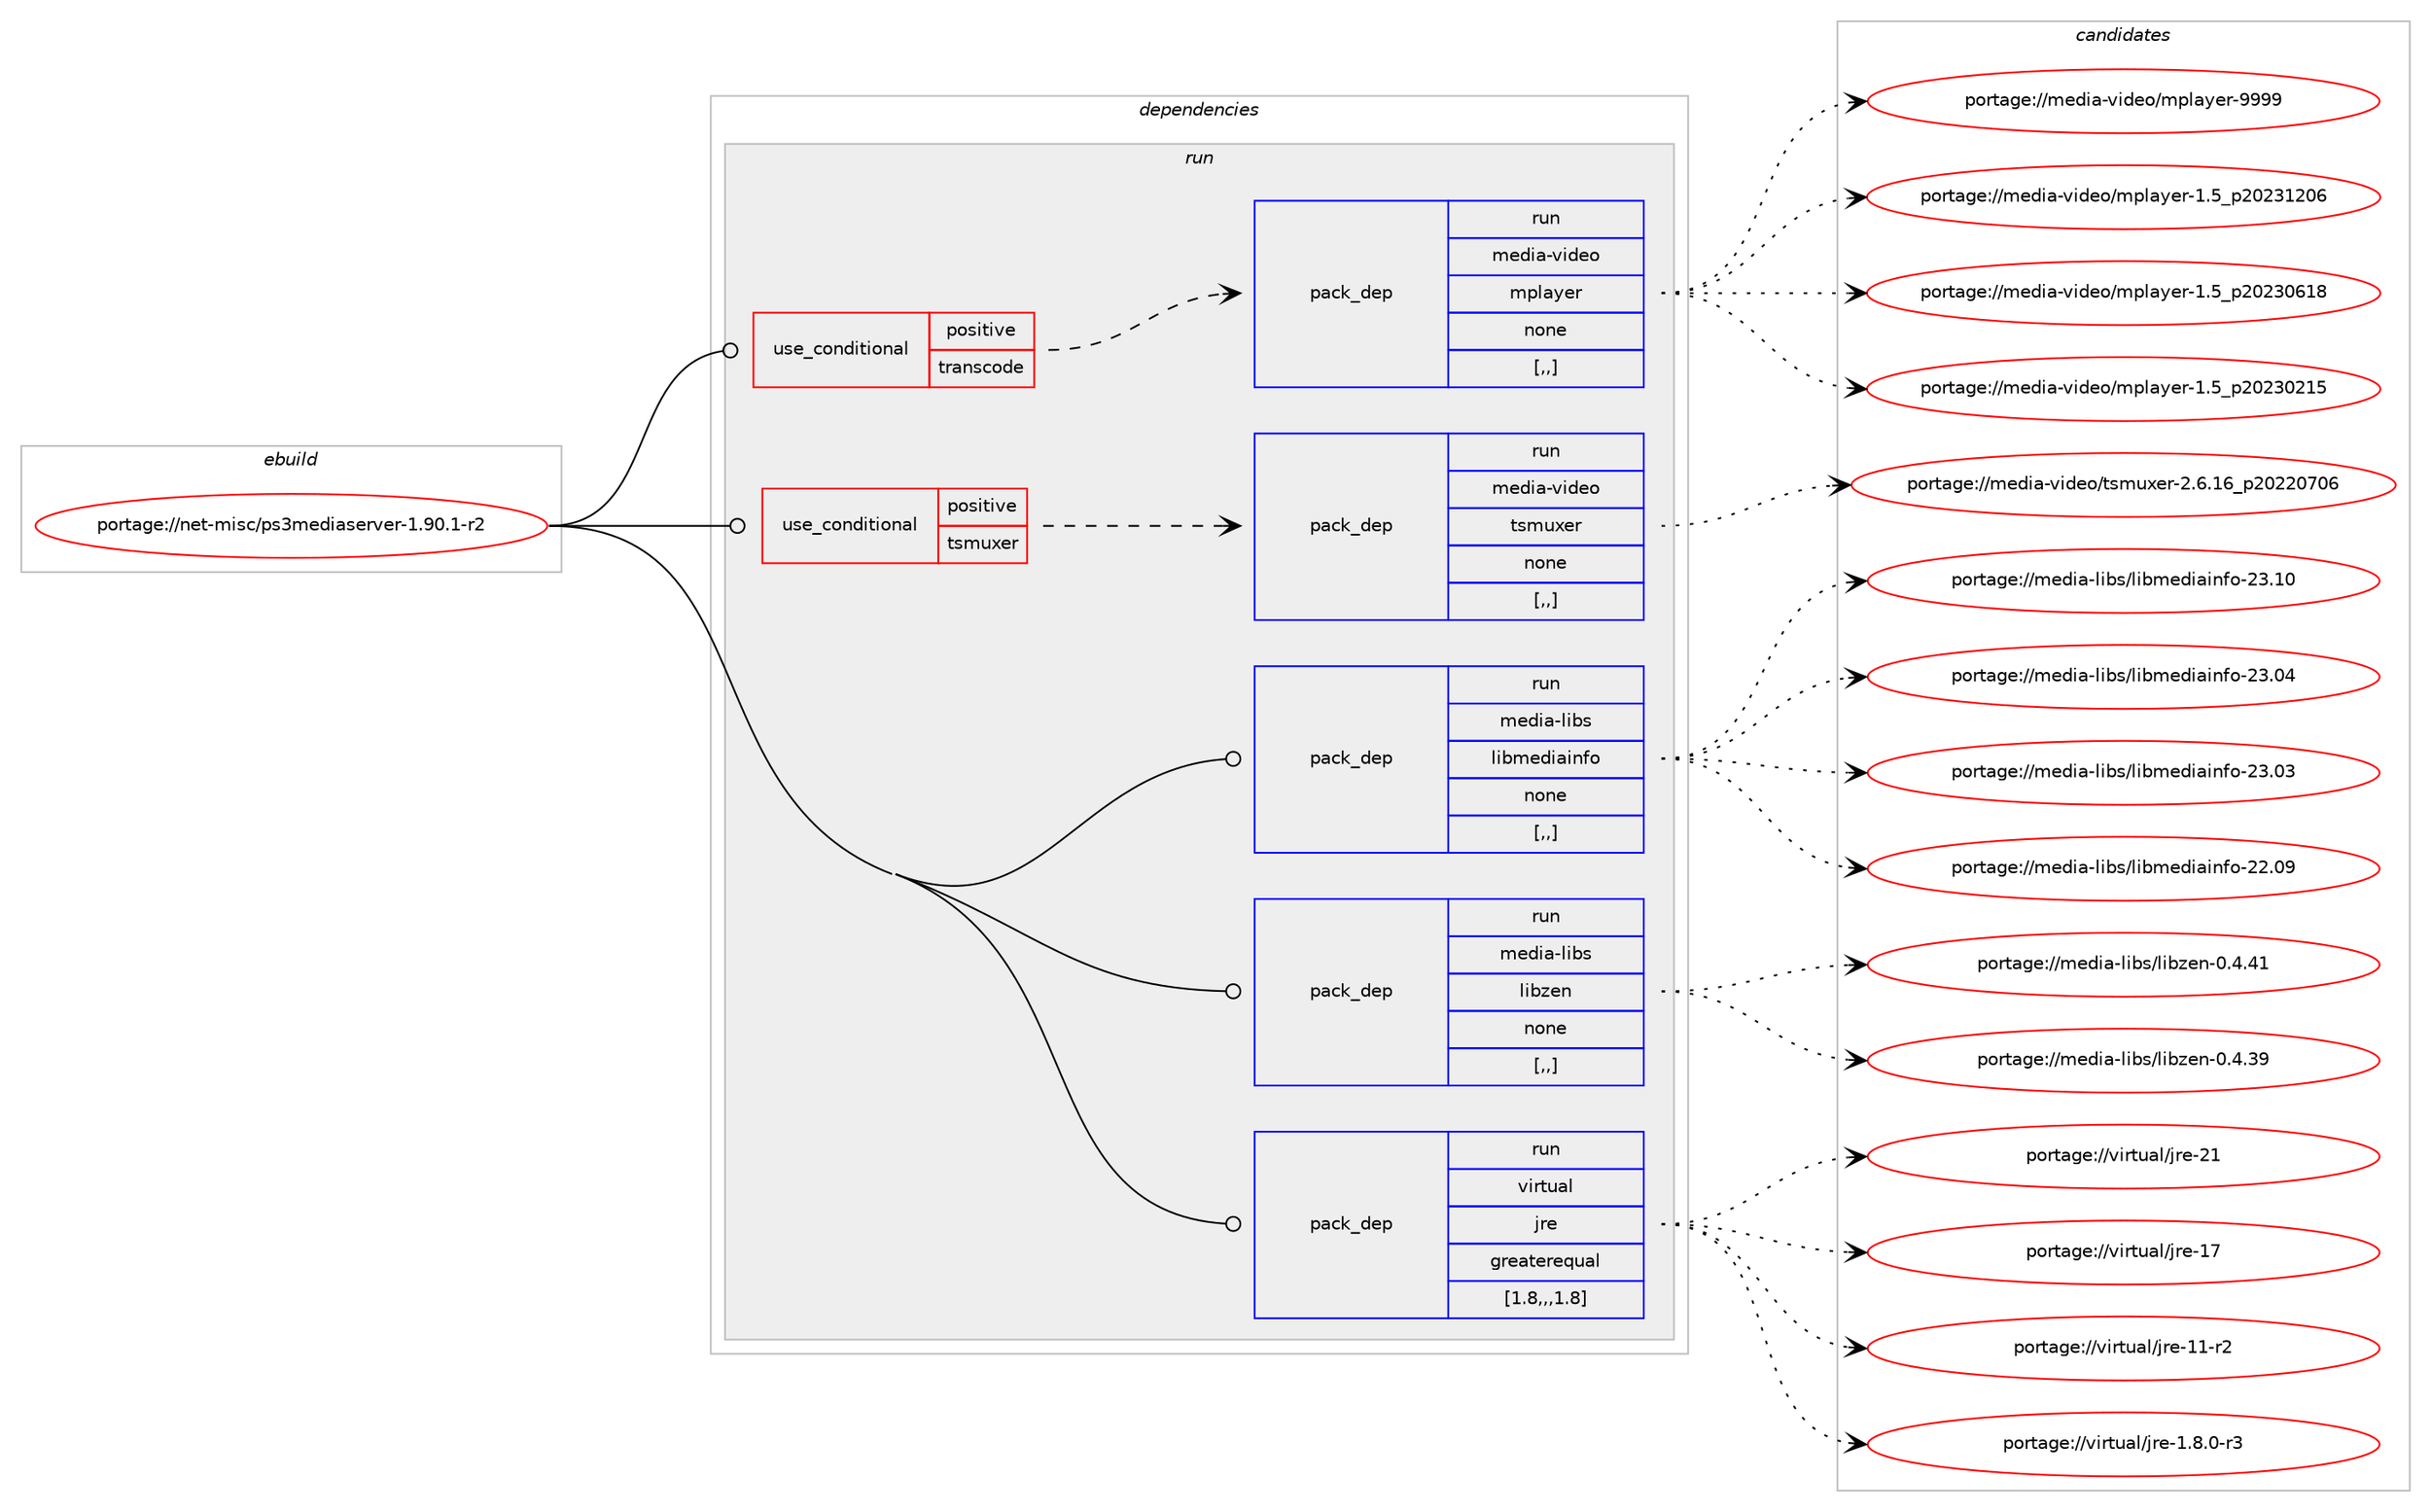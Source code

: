 digraph prolog {

# *************
# Graph options
# *************

newrank=true;
concentrate=true;
compound=true;
graph [rankdir=LR,fontname=Helvetica,fontsize=10,ranksep=1.5];#, ranksep=2.5, nodesep=0.2];
edge  [arrowhead=vee];
node  [fontname=Helvetica,fontsize=10];

# **********
# The ebuild
# **********

subgraph cluster_leftcol {
color=gray;
label=<<i>ebuild</i>>;
id [label="portage://net-misc/ps3mediaserver-1.90.1-r2", color=red, width=4, href="../net-misc/ps3mediaserver-1.90.1-r2.svg"];
}

# ****************
# The dependencies
# ****************

subgraph cluster_midcol {
color=gray;
label=<<i>dependencies</i>>;
subgraph cluster_compile {
fillcolor="#eeeeee";
style=filled;
label=<<i>compile</i>>;
}
subgraph cluster_compileandrun {
fillcolor="#eeeeee";
style=filled;
label=<<i>compile and run</i>>;
}
subgraph cluster_run {
fillcolor="#eeeeee";
style=filled;
label=<<i>run</i>>;
subgraph cond98089 {
dependency372397 [label=<<TABLE BORDER="0" CELLBORDER="1" CELLSPACING="0" CELLPADDING="4"><TR><TD ROWSPAN="3" CELLPADDING="10">use_conditional</TD></TR><TR><TD>positive</TD></TR><TR><TD>transcode</TD></TR></TABLE>>, shape=none, color=red];
subgraph pack271607 {
dependency372398 [label=<<TABLE BORDER="0" CELLBORDER="1" CELLSPACING="0" CELLPADDING="4" WIDTH="220"><TR><TD ROWSPAN="6" CELLPADDING="30">pack_dep</TD></TR><TR><TD WIDTH="110">run</TD></TR><TR><TD>media-video</TD></TR><TR><TD>mplayer</TD></TR><TR><TD>none</TD></TR><TR><TD>[,,]</TD></TR></TABLE>>, shape=none, color=blue];
}
dependency372397:e -> dependency372398:w [weight=20,style="dashed",arrowhead="vee"];
}
id:e -> dependency372397:w [weight=20,style="solid",arrowhead="odot"];
subgraph cond98090 {
dependency372399 [label=<<TABLE BORDER="0" CELLBORDER="1" CELLSPACING="0" CELLPADDING="4"><TR><TD ROWSPAN="3" CELLPADDING="10">use_conditional</TD></TR><TR><TD>positive</TD></TR><TR><TD>tsmuxer</TD></TR></TABLE>>, shape=none, color=red];
subgraph pack271608 {
dependency372400 [label=<<TABLE BORDER="0" CELLBORDER="1" CELLSPACING="0" CELLPADDING="4" WIDTH="220"><TR><TD ROWSPAN="6" CELLPADDING="30">pack_dep</TD></TR><TR><TD WIDTH="110">run</TD></TR><TR><TD>media-video</TD></TR><TR><TD>tsmuxer</TD></TR><TR><TD>none</TD></TR><TR><TD>[,,]</TD></TR></TABLE>>, shape=none, color=blue];
}
dependency372399:e -> dependency372400:w [weight=20,style="dashed",arrowhead="vee"];
}
id:e -> dependency372399:w [weight=20,style="solid",arrowhead="odot"];
subgraph pack271609 {
dependency372401 [label=<<TABLE BORDER="0" CELLBORDER="1" CELLSPACING="0" CELLPADDING="4" WIDTH="220"><TR><TD ROWSPAN="6" CELLPADDING="30">pack_dep</TD></TR><TR><TD WIDTH="110">run</TD></TR><TR><TD>media-libs</TD></TR><TR><TD>libmediainfo</TD></TR><TR><TD>none</TD></TR><TR><TD>[,,]</TD></TR></TABLE>>, shape=none, color=blue];
}
id:e -> dependency372401:w [weight=20,style="solid",arrowhead="odot"];
subgraph pack271610 {
dependency372402 [label=<<TABLE BORDER="0" CELLBORDER="1" CELLSPACING="0" CELLPADDING="4" WIDTH="220"><TR><TD ROWSPAN="6" CELLPADDING="30">pack_dep</TD></TR><TR><TD WIDTH="110">run</TD></TR><TR><TD>media-libs</TD></TR><TR><TD>libzen</TD></TR><TR><TD>none</TD></TR><TR><TD>[,,]</TD></TR></TABLE>>, shape=none, color=blue];
}
id:e -> dependency372402:w [weight=20,style="solid",arrowhead="odot"];
subgraph pack271611 {
dependency372403 [label=<<TABLE BORDER="0" CELLBORDER="1" CELLSPACING="0" CELLPADDING="4" WIDTH="220"><TR><TD ROWSPAN="6" CELLPADDING="30">pack_dep</TD></TR><TR><TD WIDTH="110">run</TD></TR><TR><TD>virtual</TD></TR><TR><TD>jre</TD></TR><TR><TD>greaterequal</TD></TR><TR><TD>[1.8,,,1.8]</TD></TR></TABLE>>, shape=none, color=blue];
}
id:e -> dependency372403:w [weight=20,style="solid",arrowhead="odot"];
}
}

# **************
# The candidates
# **************

subgraph cluster_choices {
rank=same;
color=gray;
label=<<i>candidates</i>>;

subgraph choice271607 {
color=black;
nodesep=1;
choice109101100105974511810510010111147109112108971211011144557575757 [label="portage://media-video/mplayer-9999", color=red, width=4,href="../media-video/mplayer-9999.svg"];
choice1091011001059745118105100101111471091121089712110111445494653951125048505149504854 [label="portage://media-video/mplayer-1.5_p20231206", color=red, width=4,href="../media-video/mplayer-1.5_p20231206.svg"];
choice1091011001059745118105100101111471091121089712110111445494653951125048505148544956 [label="portage://media-video/mplayer-1.5_p20230618", color=red, width=4,href="../media-video/mplayer-1.5_p20230618.svg"];
choice1091011001059745118105100101111471091121089712110111445494653951125048505148504953 [label="portage://media-video/mplayer-1.5_p20230215", color=red, width=4,href="../media-video/mplayer-1.5_p20230215.svg"];
dependency372398:e -> choice109101100105974511810510010111147109112108971211011144557575757:w [style=dotted,weight="100"];
dependency372398:e -> choice1091011001059745118105100101111471091121089712110111445494653951125048505149504854:w [style=dotted,weight="100"];
dependency372398:e -> choice1091011001059745118105100101111471091121089712110111445494653951125048505148544956:w [style=dotted,weight="100"];
dependency372398:e -> choice1091011001059745118105100101111471091121089712110111445494653951125048505148504953:w [style=dotted,weight="100"];
}
subgraph choice271608 {
color=black;
nodesep=1;
choice10910110010597451181051001011114711611510911712010111445504654464954951125048505048554854 [label="portage://media-video/tsmuxer-2.6.16_p20220706", color=red, width=4,href="../media-video/tsmuxer-2.6.16_p20220706.svg"];
dependency372400:e -> choice10910110010597451181051001011114711611510911712010111445504654464954951125048505048554854:w [style=dotted,weight="100"];
}
subgraph choice271609 {
color=black;
nodesep=1;
choice109101100105974510810598115471081059810910110010597105110102111455051464948 [label="portage://media-libs/libmediainfo-23.10", color=red, width=4,href="../media-libs/libmediainfo-23.10.svg"];
choice109101100105974510810598115471081059810910110010597105110102111455051464852 [label="portage://media-libs/libmediainfo-23.04", color=red, width=4,href="../media-libs/libmediainfo-23.04.svg"];
choice109101100105974510810598115471081059810910110010597105110102111455051464851 [label="portage://media-libs/libmediainfo-23.03", color=red, width=4,href="../media-libs/libmediainfo-23.03.svg"];
choice109101100105974510810598115471081059810910110010597105110102111455050464857 [label="portage://media-libs/libmediainfo-22.09", color=red, width=4,href="../media-libs/libmediainfo-22.09.svg"];
dependency372401:e -> choice109101100105974510810598115471081059810910110010597105110102111455051464948:w [style=dotted,weight="100"];
dependency372401:e -> choice109101100105974510810598115471081059810910110010597105110102111455051464852:w [style=dotted,weight="100"];
dependency372401:e -> choice109101100105974510810598115471081059810910110010597105110102111455051464851:w [style=dotted,weight="100"];
dependency372401:e -> choice109101100105974510810598115471081059810910110010597105110102111455050464857:w [style=dotted,weight="100"];
}
subgraph choice271610 {
color=black;
nodesep=1;
choice109101100105974510810598115471081059812210111045484652465249 [label="portage://media-libs/libzen-0.4.41", color=red, width=4,href="../media-libs/libzen-0.4.41.svg"];
choice109101100105974510810598115471081059812210111045484652465157 [label="portage://media-libs/libzen-0.4.39", color=red, width=4,href="../media-libs/libzen-0.4.39.svg"];
dependency372402:e -> choice109101100105974510810598115471081059812210111045484652465249:w [style=dotted,weight="100"];
dependency372402:e -> choice109101100105974510810598115471081059812210111045484652465157:w [style=dotted,weight="100"];
}
subgraph choice271611 {
color=black;
nodesep=1;
choice1181051141161179710847106114101455049 [label="portage://virtual/jre-21", color=red, width=4,href="../virtual/jre-21.svg"];
choice1181051141161179710847106114101454955 [label="portage://virtual/jre-17", color=red, width=4,href="../virtual/jre-17.svg"];
choice11810511411611797108471061141014549494511450 [label="portage://virtual/jre-11-r2", color=red, width=4,href="../virtual/jre-11-r2.svg"];
choice11810511411611797108471061141014549465646484511451 [label="portage://virtual/jre-1.8.0-r3", color=red, width=4,href="../virtual/jre-1.8.0-r3.svg"];
dependency372403:e -> choice1181051141161179710847106114101455049:w [style=dotted,weight="100"];
dependency372403:e -> choice1181051141161179710847106114101454955:w [style=dotted,weight="100"];
dependency372403:e -> choice11810511411611797108471061141014549494511450:w [style=dotted,weight="100"];
dependency372403:e -> choice11810511411611797108471061141014549465646484511451:w [style=dotted,weight="100"];
}
}

}
